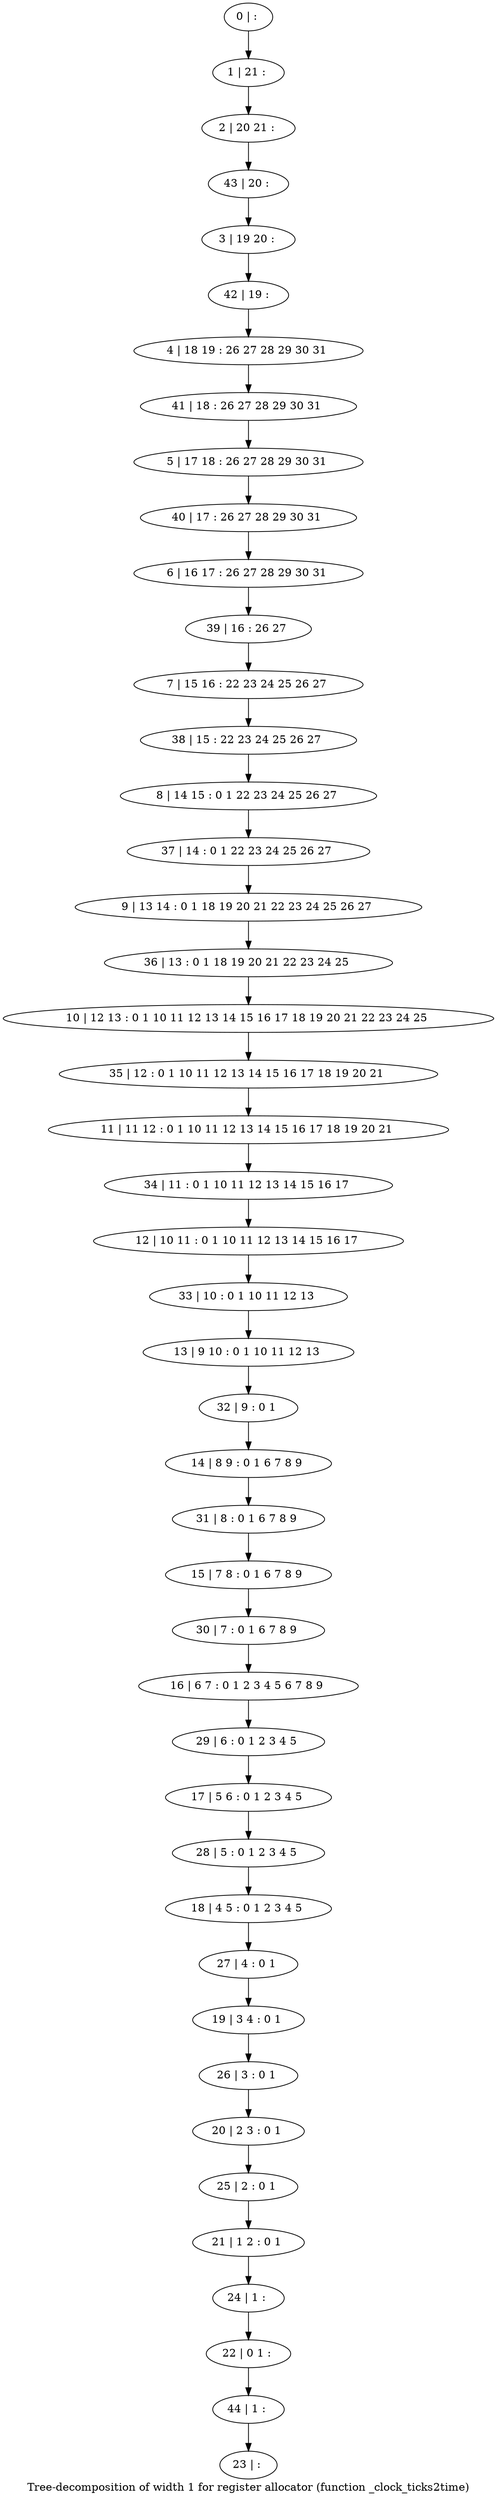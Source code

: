 digraph G {
graph [label="Tree-decomposition of width 1 for register allocator (function _clock_ticks2time)"]
0[label="0 | : "];
1[label="1 | 21 : "];
2[label="2 | 20 21 : "];
3[label="3 | 19 20 : "];
4[label="4 | 18 19 : 26 27 28 29 30 31 "];
5[label="5 | 17 18 : 26 27 28 29 30 31 "];
6[label="6 | 16 17 : 26 27 28 29 30 31 "];
7[label="7 | 15 16 : 22 23 24 25 26 27 "];
8[label="8 | 14 15 : 0 1 22 23 24 25 26 27 "];
9[label="9 | 13 14 : 0 1 18 19 20 21 22 23 24 25 26 27 "];
10[label="10 | 12 13 : 0 1 10 11 12 13 14 15 16 17 18 19 20 21 22 23 24 25 "];
11[label="11 | 11 12 : 0 1 10 11 12 13 14 15 16 17 18 19 20 21 "];
12[label="12 | 10 11 : 0 1 10 11 12 13 14 15 16 17 "];
13[label="13 | 9 10 : 0 1 10 11 12 13 "];
14[label="14 | 8 9 : 0 1 6 7 8 9 "];
15[label="15 | 7 8 : 0 1 6 7 8 9 "];
16[label="16 | 6 7 : 0 1 2 3 4 5 6 7 8 9 "];
17[label="17 | 5 6 : 0 1 2 3 4 5 "];
18[label="18 | 4 5 : 0 1 2 3 4 5 "];
19[label="19 | 3 4 : 0 1 "];
20[label="20 | 2 3 : 0 1 "];
21[label="21 | 1 2 : 0 1 "];
22[label="22 | 0 1 : "];
23[label="23 | : "];
24[label="24 | 1 : "];
25[label="25 | 2 : 0 1 "];
26[label="26 | 3 : 0 1 "];
27[label="27 | 4 : 0 1 "];
28[label="28 | 5 : 0 1 2 3 4 5 "];
29[label="29 | 6 : 0 1 2 3 4 5 "];
30[label="30 | 7 : 0 1 6 7 8 9 "];
31[label="31 | 8 : 0 1 6 7 8 9 "];
32[label="32 | 9 : 0 1 "];
33[label="33 | 10 : 0 1 10 11 12 13 "];
34[label="34 | 11 : 0 1 10 11 12 13 14 15 16 17 "];
35[label="35 | 12 : 0 1 10 11 12 13 14 15 16 17 18 19 20 21 "];
36[label="36 | 13 : 0 1 18 19 20 21 22 23 24 25 "];
37[label="37 | 14 : 0 1 22 23 24 25 26 27 "];
38[label="38 | 15 : 22 23 24 25 26 27 "];
39[label="39 | 16 : 26 27 "];
40[label="40 | 17 : 26 27 28 29 30 31 "];
41[label="41 | 18 : 26 27 28 29 30 31 "];
42[label="42 | 19 : "];
43[label="43 | 20 : "];
44[label="44 | 1 : "];
0->1 ;
1->2 ;
24->22 ;
21->24 ;
25->21 ;
20->25 ;
26->20 ;
19->26 ;
27->19 ;
18->27 ;
28->18 ;
17->28 ;
29->17 ;
16->29 ;
30->16 ;
15->30 ;
31->15 ;
14->31 ;
32->14 ;
13->32 ;
33->13 ;
12->33 ;
34->12 ;
11->34 ;
35->11 ;
10->35 ;
36->10 ;
9->36 ;
37->9 ;
8->37 ;
38->8 ;
7->38 ;
39->7 ;
6->39 ;
40->6 ;
5->40 ;
41->5 ;
4->41 ;
42->4 ;
3->42 ;
43->3 ;
2->43 ;
44->23 ;
22->44 ;
}
